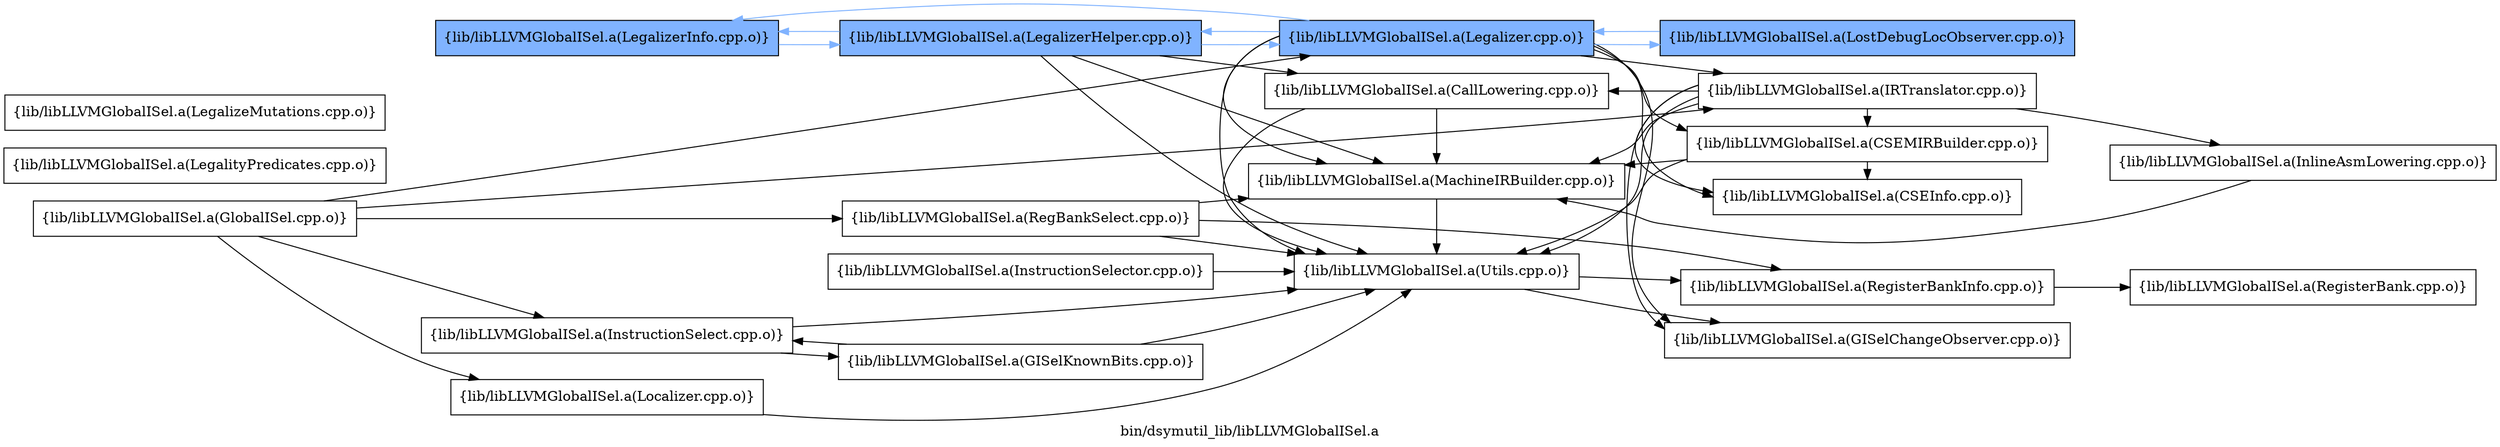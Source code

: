 digraph "bin/dsymutil_lib/libLLVMGlobalISel.a" {
	label="bin/dsymutil_lib/libLLVMGlobalISel.a";
	rankdir=LR;
	{ rank=same; Node0x562b7e0f6e38;  }
	{ rank=same; Node0x562b7e0f7c98;  }
	{ rank=same; Node0x562b7e0f76f8; Node0x562b7e101fb8; Node0x562b7e0f5308; Node0x562b7e0fc5b8;  }
	{ rank=same; Node0x562b7e0fb398; Node0x562b7e0fb7f8; Node0x562b7e102698; Node0x562b7e1011f8; Node0x562b7e0f4b88; Node0x562b7e0fe098;  }

	Node0x562b7e0f6e38 [shape=record,shape=box,group=1,style=filled,fillcolor="0.600000 0.5 1",label="{lib/libLLVMGlobalISel.a(LegalizerInfo.cpp.o)}"];
	Node0x562b7e0f6e38 -> Node0x562b7e0f7c98[color="0.600000 0.5 1"];
	Node0x562b7e0fe098 [shape=record,shape=box,group=0,label="{lib/libLLVMGlobalISel.a(RegisterBankInfo.cpp.o)}"];
	Node0x562b7e0fe098 -> Node0x562b7e0fd4b8;
	Node0x562b7e101fb8 [shape=record,shape=box,group=0,label="{lib/libLLVMGlobalISel.a(CallLowering.cpp.o)}"];
	Node0x562b7e101fb8 -> Node0x562b7e0f5308;
	Node0x562b7e101fb8 -> Node0x562b7e0fc5b8;
	Node0x562b7e0f5308 [shape=record,shape=box,group=0,label="{lib/libLLVMGlobalISel.a(MachineIRBuilder.cpp.o)}"];
	Node0x562b7e0f5308 -> Node0x562b7e0fc5b8;
	Node0x562b7e0fc5b8 [shape=record,shape=box,group=0,label="{lib/libLLVMGlobalISel.a(Utils.cpp.o)}"];
	Node0x562b7e0fc5b8 -> Node0x562b7e0fb7f8;
	Node0x562b7e0fc5b8 -> Node0x562b7e0fe098;
	Node0x562b7e0f9048 [shape=record,shape=box,group=0,label="{lib/libLLVMGlobalISel.a(LegalityPredicates.cpp.o)}"];
	Node0x562b7e0f91d8 [shape=record,shape=box,group=0,label="{lib/libLLVMGlobalISel.a(LegalizeMutations.cpp.o)}"];
	Node0x562b7e0fd4b8 [shape=record,shape=box,group=0,label="{lib/libLLVMGlobalISel.a(RegisterBank.cpp.o)}"];
	Node0x562b7e0f83c8 [shape=record,shape=box,group=0,label="{lib/libLLVMGlobalISel.a(InstructionSelector.cpp.o)}"];
	Node0x562b7e0f83c8 -> Node0x562b7e0fc5b8;
	Node0x562b7e0f9f98 [shape=record,shape=box,group=0,label="{lib/libLLVMGlobalISel.a(InstructionSelect.cpp.o)}"];
	Node0x562b7e0f9f98 -> Node0x562b7e0fa718;
	Node0x562b7e0f9f98 -> Node0x562b7e0fc5b8;
	Node0x562b7e0f76f8 [shape=record,shape=box,group=1,style=filled,fillcolor="0.600000 0.5 1",label="{lib/libLLVMGlobalISel.a(Legalizer.cpp.o)}"];
	Node0x562b7e0f76f8 -> Node0x562b7e0fb398;
	Node0x562b7e0f76f8 -> Node0x562b7e0fb7f8;
	Node0x562b7e0f76f8 -> Node0x562b7e0f7c98[color="0.600000 0.5 1"];
	Node0x562b7e0f76f8 -> Node0x562b7e102698;
	Node0x562b7e0f76f8 -> Node0x562b7e1011f8;
	Node0x562b7e0f76f8 -> Node0x562b7e0f6e38[color="0.600000 0.5 1"];
	Node0x562b7e0f76f8 -> Node0x562b7e0f4b88[color="0.600000 0.5 1"];
	Node0x562b7e0f76f8 -> Node0x562b7e0f5308;
	Node0x562b7e0f76f8 -> Node0x562b7e0fc5b8;
	Node0x562b7e102698 [shape=record,shape=box,group=0,label="{lib/libLLVMGlobalISel.a(CSEInfo.cpp.o)}"];
	Node0x562b7e101928 [shape=record,shape=box,group=0,label="{lib/libLLVMGlobalISel.a(GlobalISel.cpp.o)}"];
	Node0x562b7e101928 -> Node0x562b7e0f9f98;
	Node0x562b7e101928 -> Node0x562b7e0f76f8;
	Node0x562b7e101928 -> Node0x562b7e1011f8;
	Node0x562b7e101928 -> Node0x562b7e0f4d68;
	Node0x562b7e101928 -> Node0x562b7e0fdcd8;
	Node0x562b7e1011f8 [shape=record,shape=box,group=0,label="{lib/libLLVMGlobalISel.a(IRTranslator.cpp.o)}"];
	Node0x562b7e1011f8 -> Node0x562b7e0fb398;
	Node0x562b7e1011f8 -> Node0x562b7e0fb7f8;
	Node0x562b7e1011f8 -> Node0x562b7e0f96d8;
	Node0x562b7e1011f8 -> Node0x562b7e102698;
	Node0x562b7e1011f8 -> Node0x562b7e101fb8;
	Node0x562b7e1011f8 -> Node0x562b7e0f5308;
	Node0x562b7e1011f8 -> Node0x562b7e0fc5b8;
	Node0x562b7e0fdcd8 [shape=record,shape=box,group=0,label="{lib/libLLVMGlobalISel.a(RegBankSelect.cpp.o)}"];
	Node0x562b7e0fdcd8 -> Node0x562b7e0f5308;
	Node0x562b7e0fdcd8 -> Node0x562b7e0fe098;
	Node0x562b7e0fdcd8 -> Node0x562b7e0fc5b8;
	Node0x562b7e0f4d68 [shape=record,shape=box,group=0,label="{lib/libLLVMGlobalISel.a(Localizer.cpp.o)}"];
	Node0x562b7e0f4d68 -> Node0x562b7e0fc5b8;
	Node0x562b7e0fb398 [shape=record,shape=box,group=0,label="{lib/libLLVMGlobalISel.a(CSEMIRBuilder.cpp.o)}"];
	Node0x562b7e0fb398 -> Node0x562b7e102698;
	Node0x562b7e0fb398 -> Node0x562b7e0f5308;
	Node0x562b7e0fb398 -> Node0x562b7e0fc5b8;
	Node0x562b7e0fb7f8 [shape=record,shape=box,group=0,label="{lib/libLLVMGlobalISel.a(GISelChangeObserver.cpp.o)}"];
	Node0x562b7e0f96d8 [shape=record,shape=box,group=0,label="{lib/libLLVMGlobalISel.a(InlineAsmLowering.cpp.o)}"];
	Node0x562b7e0f96d8 -> Node0x562b7e0f5308;
	Node0x562b7e0fa718 [shape=record,shape=box,group=0,label="{lib/libLLVMGlobalISel.a(GISelKnownBits.cpp.o)}"];
	Node0x562b7e0fa718 -> Node0x562b7e0f9f98;
	Node0x562b7e0fa718 -> Node0x562b7e0fc5b8;
	Node0x562b7e0f7c98 [shape=record,shape=box,group=1,style=filled,fillcolor="0.600000 0.5 1",label="{lib/libLLVMGlobalISel.a(LegalizerHelper.cpp.o)}"];
	Node0x562b7e0f7c98 -> Node0x562b7e0f76f8[color="0.600000 0.5 1"];
	Node0x562b7e0f7c98 -> Node0x562b7e101fb8;
	Node0x562b7e0f7c98 -> Node0x562b7e0f6e38[color="0.600000 0.5 1"];
	Node0x562b7e0f7c98 -> Node0x562b7e0f5308;
	Node0x562b7e0f7c98 -> Node0x562b7e0fc5b8;
	Node0x562b7e0f4b88 [shape=record,shape=box,group=1,style=filled,fillcolor="0.600000 0.5 1",label="{lib/libLLVMGlobalISel.a(LostDebugLocObserver.cpp.o)}"];
	Node0x562b7e0f4b88 -> Node0x562b7e0f76f8[color="0.600000 0.5 1"];
}
